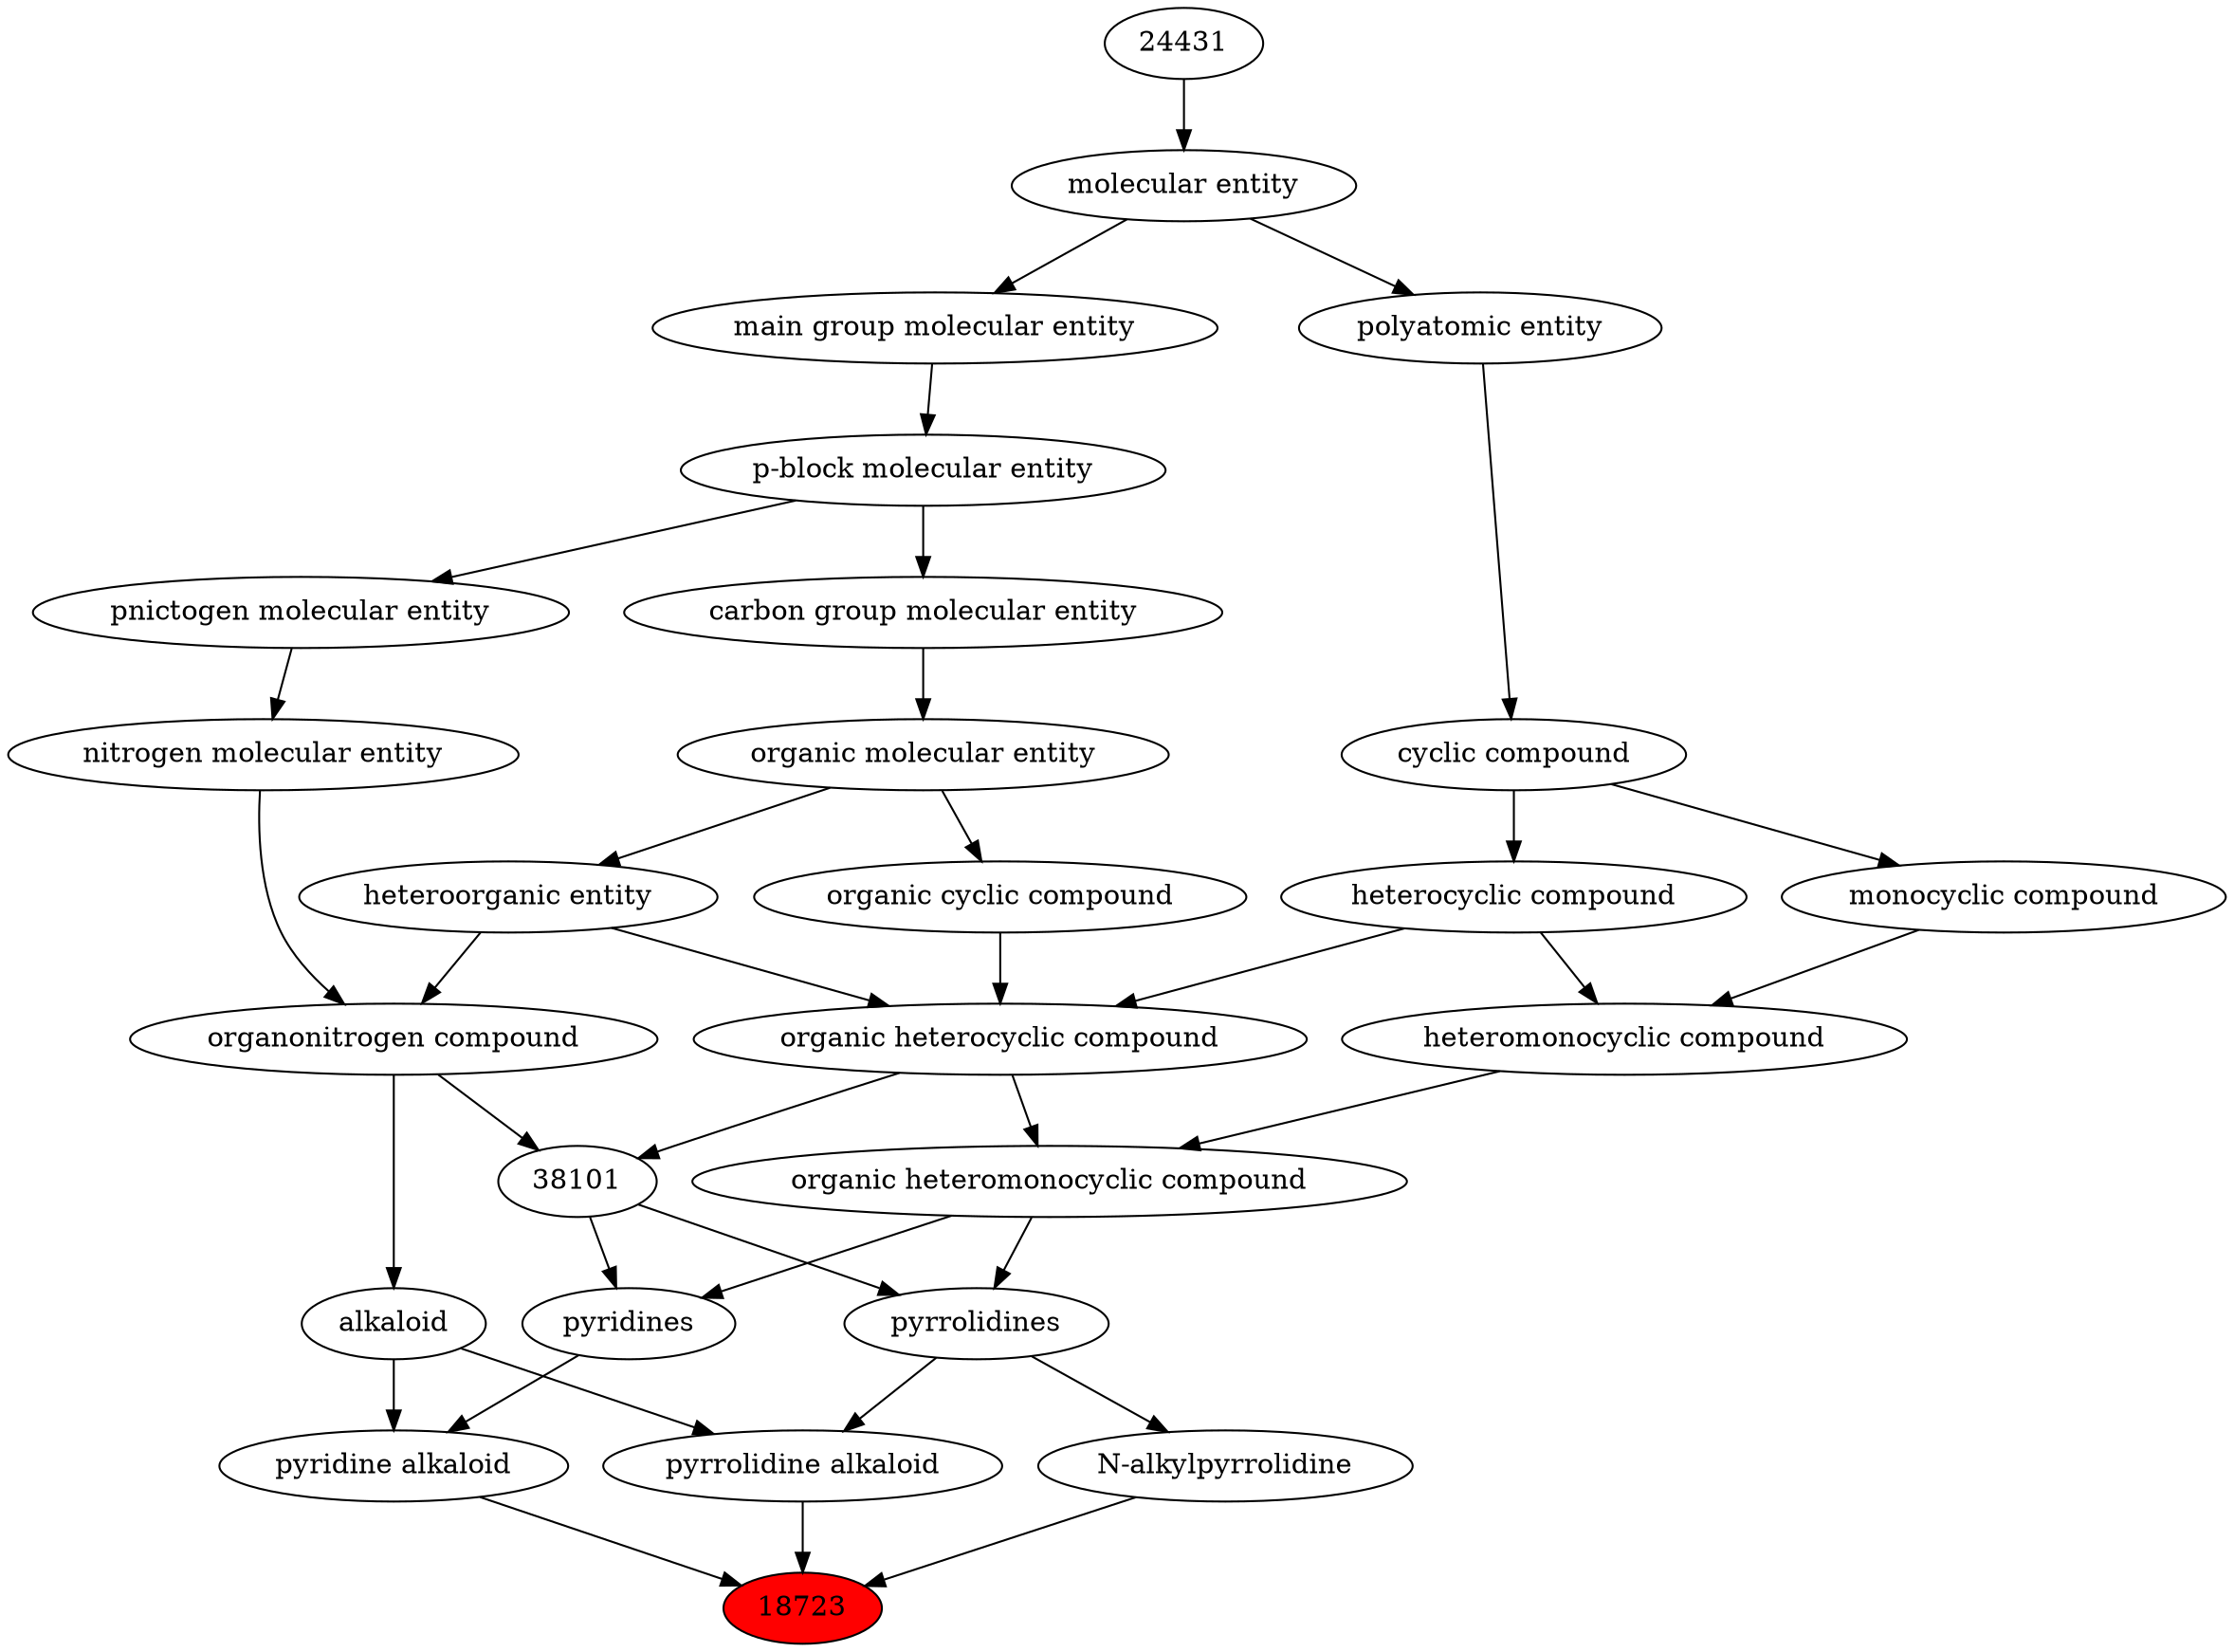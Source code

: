 digraph tree{ 
18723 [label="18723" fillcolor=red style=filled]
26416 -> 18723
26456 -> 18723
46775 -> 18723
26416 [label="pyridine alkaloid"]
26421 -> 26416
22315 -> 26416
26456 [label="pyrrolidine alkaloid"]
38260 -> 26456
22315 -> 26456
46775 [label="N-alkylpyrrolidine"]
38260 -> 46775
26421 [label="pyridines"]
38101 -> 26421
25693 -> 26421
22315 [label="alkaloid"]
35352 -> 22315
38260 [label="pyrrolidines"]
38101 -> 38260
25693 -> 38260
38101 [label="38101"]
24532 -> 38101
35352 -> 38101
25693 [label="organic heteromonocyclic compound"]
33670 -> 25693
24532 -> 25693
35352 [label="organonitrogen compound"]
51143 -> 35352
33285 -> 35352
24532 [label="organic heterocyclic compound"]
33285 -> 24532
33832 -> 24532
5686 -> 24532
33670 [label="heteromonocyclic compound"]
5686 -> 33670
33661 -> 33670
51143 [label="nitrogen molecular entity"]
33302 -> 51143
33285 [label="heteroorganic entity"]
50860 -> 33285
33832 [label="organic cyclic compound"]
50860 -> 33832
5686 [label="heterocyclic compound"]
33595 -> 5686
33661 [label="monocyclic compound"]
33595 -> 33661
33302 [label="pnictogen molecular entity"]
33675 -> 33302
50860 [label="organic molecular entity"]
33582 -> 50860
33595 [label="cyclic compound"]
36357 -> 33595
33675 [label="p-block molecular entity"]
33579 -> 33675
33582 [label="carbon group molecular entity"]
33675 -> 33582
36357 [label="polyatomic entity"]
23367 -> 36357
33579 [label="main group molecular entity"]
23367 -> 33579
23367 [label="molecular entity"]
24431 -> 23367
24431 [label="24431"]
}